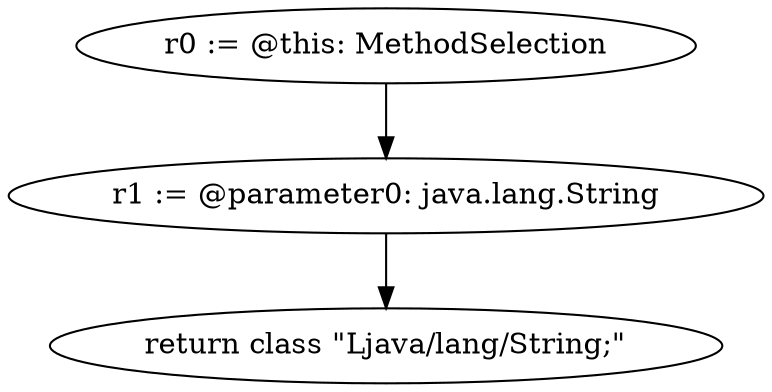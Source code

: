 digraph "unitGraph" {
    "r0 := @this: MethodSelection"
    "r1 := @parameter0: java.lang.String"
    "return class \"Ljava/lang/String;\""
    "r0 := @this: MethodSelection"->"r1 := @parameter0: java.lang.String";
    "r1 := @parameter0: java.lang.String"->"return class \"Ljava/lang/String;\"";
}
